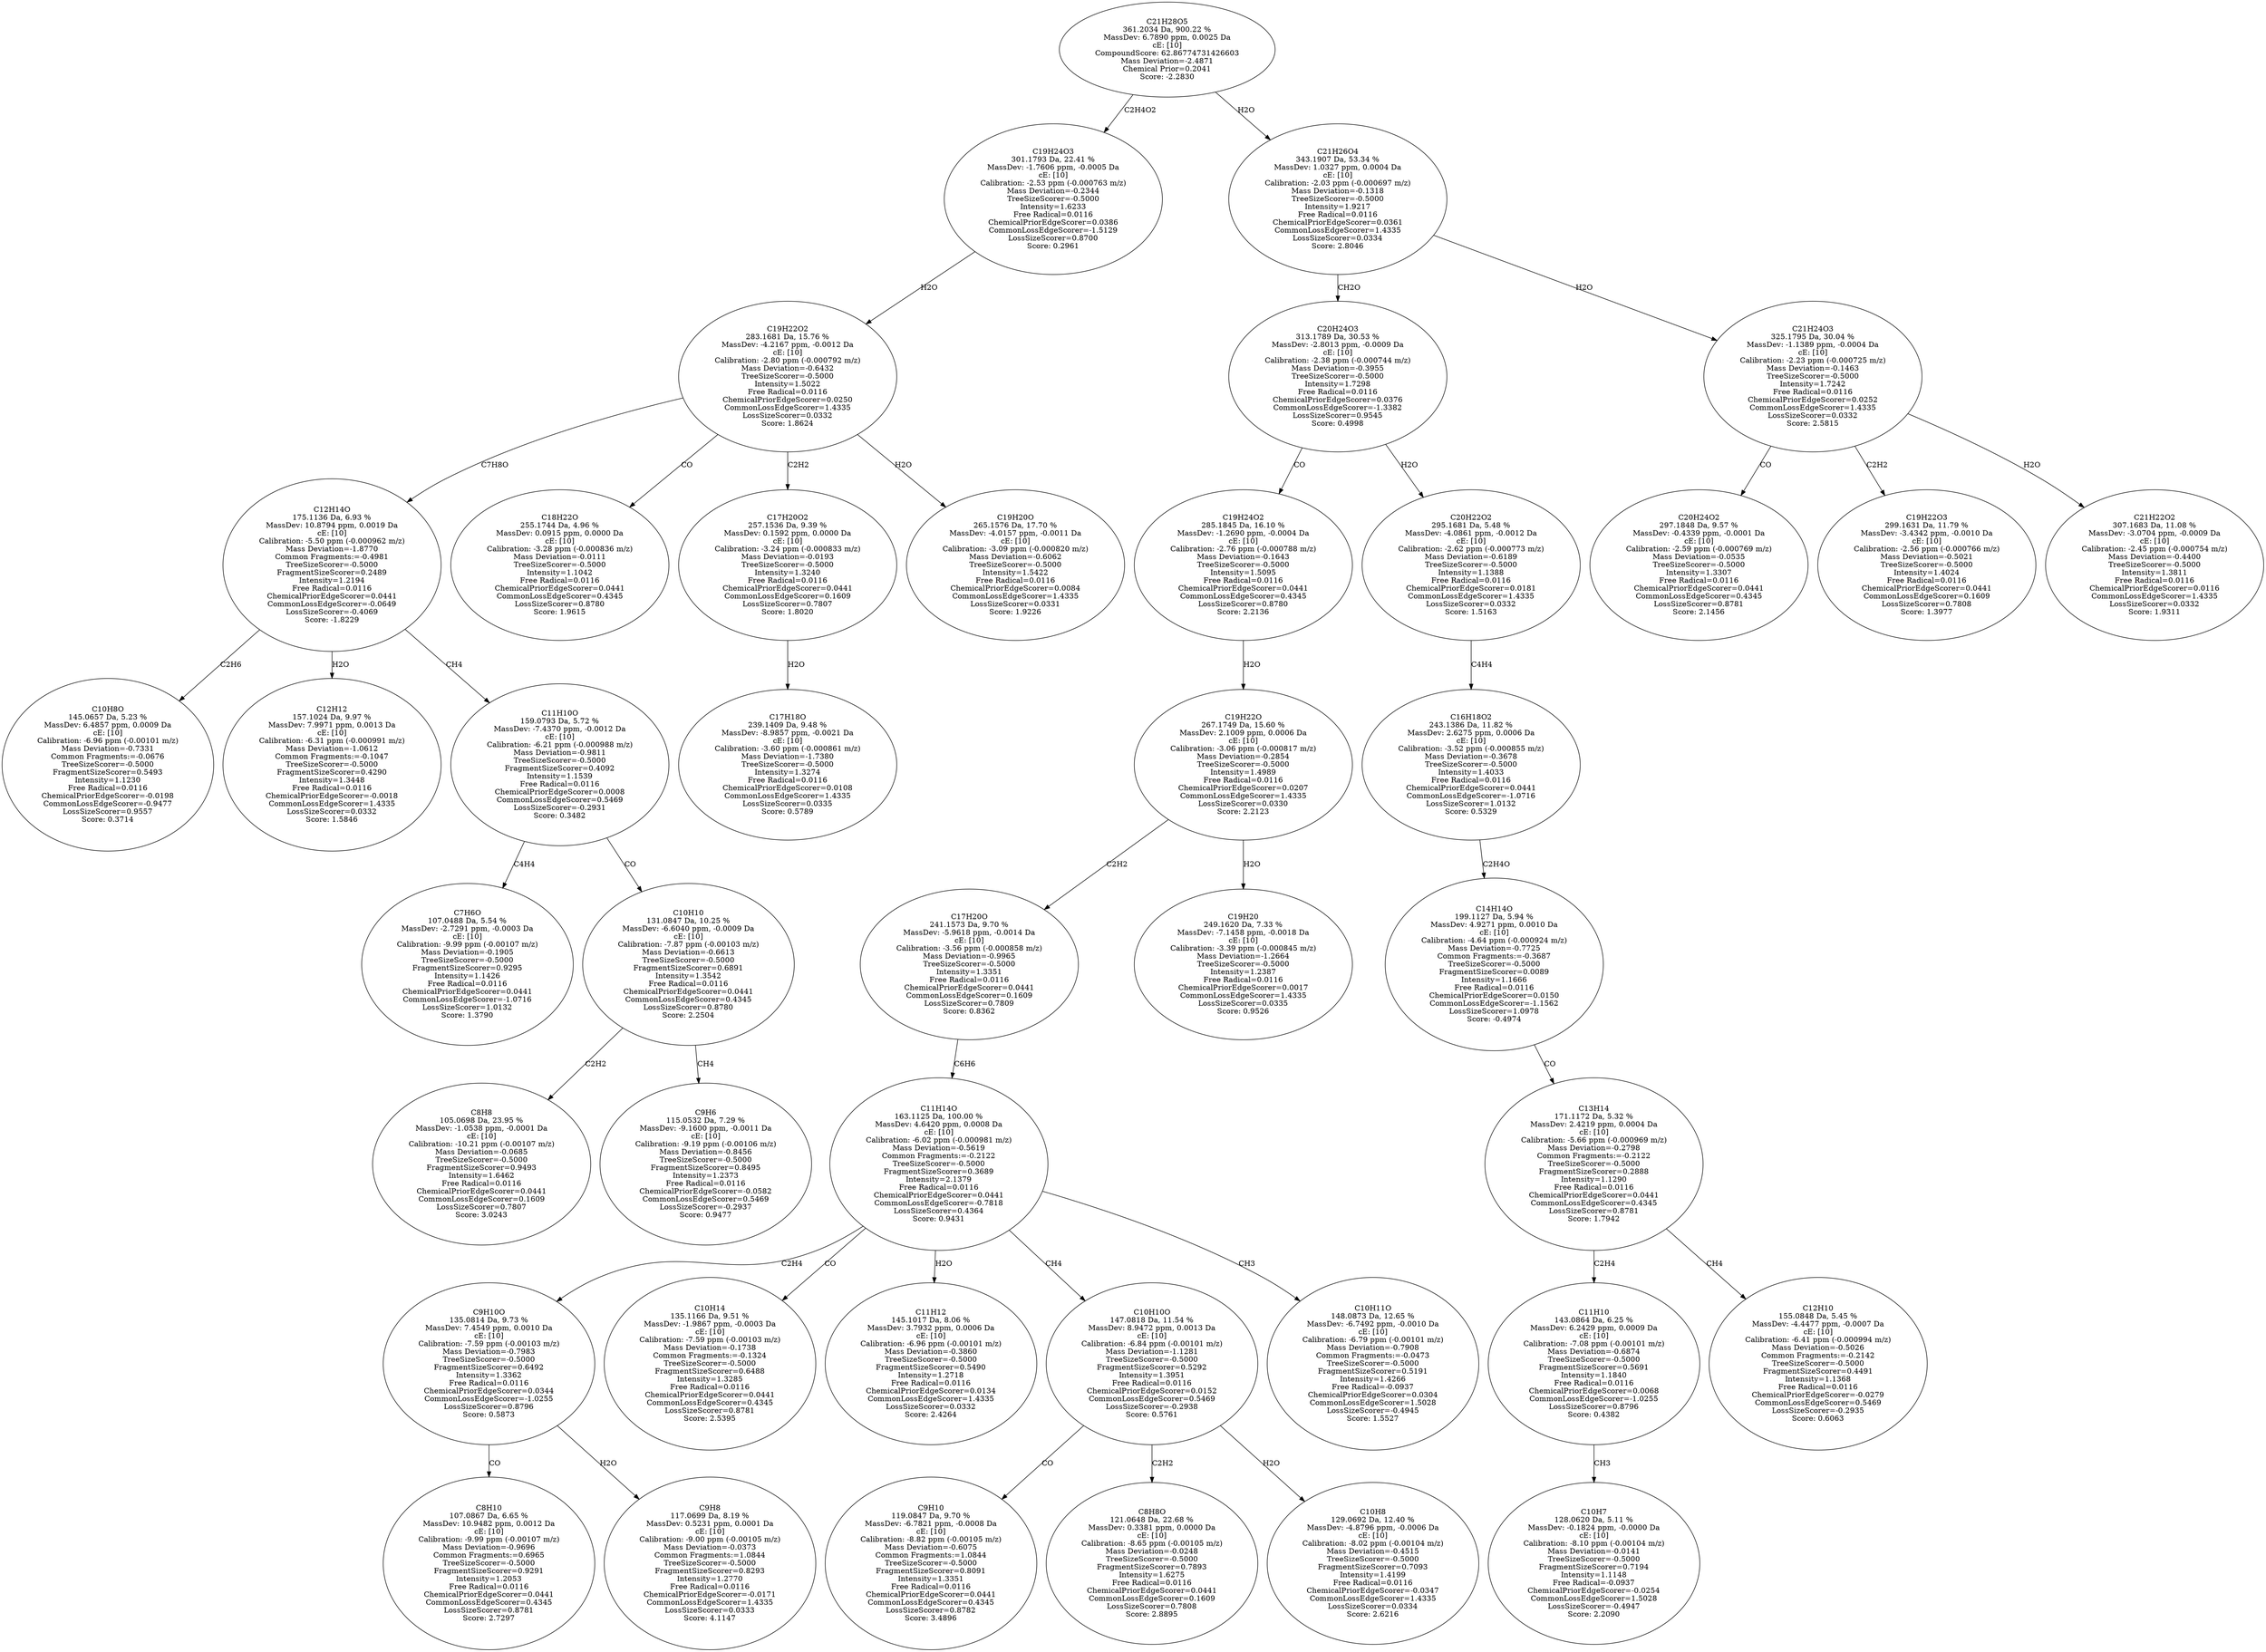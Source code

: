 strict digraph {
v1 [label="C10H8O\n145.0657 Da, 5.23 %\nMassDev: 6.4857 ppm, 0.0009 Da\ncE: [10]\nCalibration: -6.96 ppm (-0.00101 m/z)\nMass Deviation=-0.7331\nCommon Fragments:=-0.0676\nTreeSizeScorer=-0.5000\nFragmentSizeScorer=0.5493\nIntensity=1.1230\nFree Radical=0.0116\nChemicalPriorEdgeScorer=-0.0198\nCommonLossEdgeScorer=-0.9477\nLossSizeScorer=0.9557\nScore: 0.3714"];
v2 [label="C12H12\n157.1024 Da, 9.97 %\nMassDev: 7.9971 ppm, 0.0013 Da\ncE: [10]\nCalibration: -6.31 ppm (-0.000991 m/z)\nMass Deviation=-1.0612\nCommon Fragments:=-0.1047\nTreeSizeScorer=-0.5000\nFragmentSizeScorer=0.4290\nIntensity=1.3448\nFree Radical=0.0116\nChemicalPriorEdgeScorer=-0.0018\nCommonLossEdgeScorer=1.4335\nLossSizeScorer=0.0332\nScore: 1.5846"];
v3 [label="C7H6O\n107.0488 Da, 5.54 %\nMassDev: -2.7291 ppm, -0.0003 Da\ncE: [10]\nCalibration: -9.99 ppm (-0.00107 m/z)\nMass Deviation=-0.1905\nTreeSizeScorer=-0.5000\nFragmentSizeScorer=0.9295\nIntensity=1.1426\nFree Radical=0.0116\nChemicalPriorEdgeScorer=0.0441\nCommonLossEdgeScorer=-1.0716\nLossSizeScorer=1.0132\nScore: 1.3790"];
v4 [label="C8H8\n105.0698 Da, 23.95 %\nMassDev: -1.0538 ppm, -0.0001 Da\ncE: [10]\nCalibration: -10.21 ppm (-0.00107 m/z)\nMass Deviation=-0.0685\nTreeSizeScorer=-0.5000\nFragmentSizeScorer=0.9493\nIntensity=1.6462\nFree Radical=0.0116\nChemicalPriorEdgeScorer=0.0441\nCommonLossEdgeScorer=0.1609\nLossSizeScorer=0.7807\nScore: 3.0243"];
v5 [label="C9H6\n115.0532 Da, 7.29 %\nMassDev: -9.1600 ppm, -0.0011 Da\ncE: [10]\nCalibration: -9.19 ppm (-0.00106 m/z)\nMass Deviation=-0.8456\nTreeSizeScorer=-0.5000\nFragmentSizeScorer=0.8495\nIntensity=1.2373\nFree Radical=0.0116\nChemicalPriorEdgeScorer=-0.0582\nCommonLossEdgeScorer=0.5469\nLossSizeScorer=-0.2937\nScore: 0.9477"];
v6 [label="C10H10\n131.0847 Da, 10.25 %\nMassDev: -6.6040 ppm, -0.0009 Da\ncE: [10]\nCalibration: -7.87 ppm (-0.00103 m/z)\nMass Deviation=-0.6613\nTreeSizeScorer=-0.5000\nFragmentSizeScorer=0.6891\nIntensity=1.3542\nFree Radical=0.0116\nChemicalPriorEdgeScorer=0.0441\nCommonLossEdgeScorer=0.4345\nLossSizeScorer=0.8780\nScore: 2.2504"];
v7 [label="C11H10O\n159.0793 Da, 5.72 %\nMassDev: -7.4370 ppm, -0.0012 Da\ncE: [10]\nCalibration: -6.21 ppm (-0.000988 m/z)\nMass Deviation=-0.9811\nTreeSizeScorer=-0.5000\nFragmentSizeScorer=0.4092\nIntensity=1.1539\nFree Radical=0.0116\nChemicalPriorEdgeScorer=0.0008\nCommonLossEdgeScorer=0.5469\nLossSizeScorer=-0.2931\nScore: 0.3482"];
v8 [label="C12H14O\n175.1136 Da, 6.93 %\nMassDev: 10.8794 ppm, 0.0019 Da\ncE: [10]\nCalibration: -5.50 ppm (-0.000962 m/z)\nMass Deviation=-1.8770\nCommon Fragments:=-0.4981\nTreeSizeScorer=-0.5000\nFragmentSizeScorer=0.2489\nIntensity=1.2194\nFree Radical=0.0116\nChemicalPriorEdgeScorer=0.0441\nCommonLossEdgeScorer=-0.0649\nLossSizeScorer=-0.4069\nScore: -1.8229"];
v9 [label="C18H22O\n255.1744 Da, 4.96 %\nMassDev: 0.0915 ppm, 0.0000 Da\ncE: [10]\nCalibration: -3.28 ppm (-0.000836 m/z)\nMass Deviation=-0.0111\nTreeSizeScorer=-0.5000\nIntensity=1.1042\nFree Radical=0.0116\nChemicalPriorEdgeScorer=0.0441\nCommonLossEdgeScorer=0.4345\nLossSizeScorer=0.8780\nScore: 1.9615"];
v10 [label="C17H18O\n239.1409 Da, 9.48 %\nMassDev: -8.9857 ppm, -0.0021 Da\ncE: [10]\nCalibration: -3.60 ppm (-0.000861 m/z)\nMass Deviation=-1.7380\nTreeSizeScorer=-0.5000\nIntensity=1.3274\nFree Radical=0.0116\nChemicalPriorEdgeScorer=0.0108\nCommonLossEdgeScorer=1.4335\nLossSizeScorer=0.0335\nScore: 0.5789"];
v11 [label="C17H20O2\n257.1536 Da, 9.39 %\nMassDev: 0.1592 ppm, 0.0000 Da\ncE: [10]\nCalibration: -3.24 ppm (-0.000833 m/z)\nMass Deviation=-0.0193\nTreeSizeScorer=-0.5000\nIntensity=1.3240\nFree Radical=0.0116\nChemicalPriorEdgeScorer=0.0441\nCommonLossEdgeScorer=0.1609\nLossSizeScorer=0.7807\nScore: 1.8020"];
v12 [label="C19H20O\n265.1576 Da, 17.70 %\nMassDev: -4.0157 ppm, -0.0011 Da\ncE: [10]\nCalibration: -3.09 ppm (-0.000820 m/z)\nMass Deviation=-0.6062\nTreeSizeScorer=-0.5000\nIntensity=1.5422\nFree Radical=0.0116\nChemicalPriorEdgeScorer=0.0084\nCommonLossEdgeScorer=1.4335\nLossSizeScorer=0.0331\nScore: 1.9226"];
v13 [label="C19H22O2\n283.1681 Da, 15.76 %\nMassDev: -4.2167 ppm, -0.0012 Da\ncE: [10]\nCalibration: -2.80 ppm (-0.000792 m/z)\nMass Deviation=-0.6432\nTreeSizeScorer=-0.5000\nIntensity=1.5022\nFree Radical=0.0116\nChemicalPriorEdgeScorer=0.0250\nCommonLossEdgeScorer=1.4335\nLossSizeScorer=0.0332\nScore: 1.8624"];
v14 [label="C19H24O3\n301.1793 Da, 22.41 %\nMassDev: -1.7606 ppm, -0.0005 Da\ncE: [10]\nCalibration: -2.53 ppm (-0.000763 m/z)\nMass Deviation=-0.2344\nTreeSizeScorer=-0.5000\nIntensity=1.6233\nFree Radical=0.0116\nChemicalPriorEdgeScorer=0.0386\nCommonLossEdgeScorer=-1.5129\nLossSizeScorer=0.8700\nScore: 0.2961"];
v15 [label="C8H10\n107.0867 Da, 6.65 %\nMassDev: 10.9482 ppm, 0.0012 Da\ncE: [10]\nCalibration: -9.99 ppm (-0.00107 m/z)\nMass Deviation=-0.9696\nCommon Fragments:=0.6965\nTreeSizeScorer=-0.5000\nFragmentSizeScorer=0.9291\nIntensity=1.2053\nFree Radical=0.0116\nChemicalPriorEdgeScorer=0.0441\nCommonLossEdgeScorer=0.4345\nLossSizeScorer=0.8781\nScore: 2.7297"];
v16 [label="C9H8\n117.0699 Da, 8.19 %\nMassDev: 0.5231 ppm, 0.0001 Da\ncE: [10]\nCalibration: -9.00 ppm (-0.00105 m/z)\nMass Deviation=-0.0373\nCommon Fragments:=1.0844\nTreeSizeScorer=-0.5000\nFragmentSizeScorer=0.8293\nIntensity=1.2770\nFree Radical=0.0116\nChemicalPriorEdgeScorer=-0.0171\nCommonLossEdgeScorer=1.4335\nLossSizeScorer=0.0333\nScore: 4.1147"];
v17 [label="C9H10O\n135.0814 Da, 9.73 %\nMassDev: 7.4549 ppm, 0.0010 Da\ncE: [10]\nCalibration: -7.59 ppm (-0.00103 m/z)\nMass Deviation=-0.7983\nTreeSizeScorer=-0.5000\nFragmentSizeScorer=0.6492\nIntensity=1.3362\nFree Radical=0.0116\nChemicalPriorEdgeScorer=0.0344\nCommonLossEdgeScorer=-1.0255\nLossSizeScorer=0.8796\nScore: 0.5873"];
v18 [label="C10H14\n135.1166 Da, 9.51 %\nMassDev: -1.9867 ppm, -0.0003 Da\ncE: [10]\nCalibration: -7.59 ppm (-0.00103 m/z)\nMass Deviation=-0.1738\nCommon Fragments:=-0.1324\nTreeSizeScorer=-0.5000\nFragmentSizeScorer=0.6488\nIntensity=1.3285\nFree Radical=0.0116\nChemicalPriorEdgeScorer=0.0441\nCommonLossEdgeScorer=0.4345\nLossSizeScorer=0.8781\nScore: 2.5395"];
v19 [label="C11H12\n145.1017 Da, 8.06 %\nMassDev: 3.7932 ppm, 0.0006 Da\ncE: [10]\nCalibration: -6.96 ppm (-0.00101 m/z)\nMass Deviation=-0.3860\nTreeSizeScorer=-0.5000\nFragmentSizeScorer=0.5490\nIntensity=1.2718\nFree Radical=0.0116\nChemicalPriorEdgeScorer=0.0134\nCommonLossEdgeScorer=1.4335\nLossSizeScorer=0.0332\nScore: 2.4264"];
v20 [label="C9H10\n119.0847 Da, 9.70 %\nMassDev: -6.7821 ppm, -0.0008 Da\ncE: [10]\nCalibration: -8.82 ppm (-0.00105 m/z)\nMass Deviation=-0.6075\nCommon Fragments:=1.0844\nTreeSizeScorer=-0.5000\nFragmentSizeScorer=0.8091\nIntensity=1.3351\nFree Radical=0.0116\nChemicalPriorEdgeScorer=0.0441\nCommonLossEdgeScorer=0.4345\nLossSizeScorer=0.8782\nScore: 3.4896"];
v21 [label="C8H8O\n121.0648 Da, 22.68 %\nMassDev: 0.3381 ppm, 0.0000 Da\ncE: [10]\nCalibration: -8.65 ppm (-0.00105 m/z)\nMass Deviation=-0.0248\nTreeSizeScorer=-0.5000\nFragmentSizeScorer=0.7893\nIntensity=1.6275\nFree Radical=0.0116\nChemicalPriorEdgeScorer=0.0441\nCommonLossEdgeScorer=0.1609\nLossSizeScorer=0.7808\nScore: 2.8895"];
v22 [label="C10H8\n129.0692 Da, 12.40 %\nMassDev: -4.8796 ppm, -0.0006 Da\ncE: [10]\nCalibration: -8.02 ppm (-0.00104 m/z)\nMass Deviation=-0.4515\nTreeSizeScorer=-0.5000\nFragmentSizeScorer=0.7093\nIntensity=1.4199\nFree Radical=0.0116\nChemicalPriorEdgeScorer=-0.0347\nCommonLossEdgeScorer=1.4335\nLossSizeScorer=0.0334\nScore: 2.6216"];
v23 [label="C10H10O\n147.0818 Da, 11.54 %\nMassDev: 8.9472 ppm, 0.0013 Da\ncE: [10]\nCalibration: -6.84 ppm (-0.00101 m/z)\nMass Deviation=-1.1281\nTreeSizeScorer=-0.5000\nFragmentSizeScorer=0.5292\nIntensity=1.3951\nFree Radical=0.0116\nChemicalPriorEdgeScorer=0.0152\nCommonLossEdgeScorer=0.5469\nLossSizeScorer=-0.2938\nScore: 0.5761"];
v24 [label="C10H11O\n148.0873 Da, 12.65 %\nMassDev: -6.7492 ppm, -0.0010 Da\ncE: [10]\nCalibration: -6.79 ppm (-0.00101 m/z)\nMass Deviation=-0.7908\nCommon Fragments:=-0.0473\nTreeSizeScorer=-0.5000\nFragmentSizeScorer=0.5191\nIntensity=1.4266\nFree Radical=-0.0937\nChemicalPriorEdgeScorer=0.0304\nCommonLossEdgeScorer=1.5028\nLossSizeScorer=-0.4945\nScore: 1.5527"];
v25 [label="C11H14O\n163.1125 Da, 100.00 %\nMassDev: 4.6420 ppm, 0.0008 Da\ncE: [10]\nCalibration: -6.02 ppm (-0.000981 m/z)\nMass Deviation=-0.5619\nCommon Fragments:=-0.2122\nTreeSizeScorer=-0.5000\nFragmentSizeScorer=0.3689\nIntensity=2.1379\nFree Radical=0.0116\nChemicalPriorEdgeScorer=0.0441\nCommonLossEdgeScorer=-0.7818\nLossSizeScorer=0.4364\nScore: 0.9431"];
v26 [label="C17H20O\n241.1573 Da, 9.70 %\nMassDev: -5.9618 ppm, -0.0014 Da\ncE: [10]\nCalibration: -3.56 ppm (-0.000858 m/z)\nMass Deviation=-0.9965\nTreeSizeScorer=-0.5000\nIntensity=1.3351\nFree Radical=0.0116\nChemicalPriorEdgeScorer=0.0441\nCommonLossEdgeScorer=0.1609\nLossSizeScorer=0.7809\nScore: 0.8362"];
v27 [label="C19H20\n249.1620 Da, 7.33 %\nMassDev: -7.1458 ppm, -0.0018 Da\ncE: [10]\nCalibration: -3.39 ppm (-0.000845 m/z)\nMass Deviation=-1.2664\nTreeSizeScorer=-0.5000\nIntensity=1.2387\nFree Radical=0.0116\nChemicalPriorEdgeScorer=0.0017\nCommonLossEdgeScorer=1.4335\nLossSizeScorer=0.0335\nScore: 0.9526"];
v28 [label="C19H22O\n267.1749 Da, 15.60 %\nMassDev: 2.1009 ppm, 0.0006 Da\ncE: [10]\nCalibration: -3.06 ppm (-0.000817 m/z)\nMass Deviation=-0.2854\nTreeSizeScorer=-0.5000\nIntensity=1.4989\nFree Radical=0.0116\nChemicalPriorEdgeScorer=0.0207\nCommonLossEdgeScorer=1.4335\nLossSizeScorer=0.0330\nScore: 2.2123"];
v29 [label="C19H24O2\n285.1845 Da, 16.10 %\nMassDev: -1.2690 ppm, -0.0004 Da\ncE: [10]\nCalibration: -2.76 ppm (-0.000788 m/z)\nMass Deviation=-0.1643\nTreeSizeScorer=-0.5000\nIntensity=1.5095\nFree Radical=0.0116\nChemicalPriorEdgeScorer=0.0441\nCommonLossEdgeScorer=0.4345\nLossSizeScorer=0.8780\nScore: 2.2136"];
v30 [label="C10H7\n128.0620 Da, 5.11 %\nMassDev: -0.1824 ppm, -0.0000 Da\ncE: [10]\nCalibration: -8.10 ppm (-0.00104 m/z)\nMass Deviation=-0.0141\nTreeSizeScorer=-0.5000\nFragmentSizeScorer=0.7194\nIntensity=1.1148\nFree Radical=-0.0937\nChemicalPriorEdgeScorer=-0.0254\nCommonLossEdgeScorer=1.5028\nLossSizeScorer=-0.4947\nScore: 2.2090"];
v31 [label="C11H10\n143.0864 Da, 6.25 %\nMassDev: 6.2429 ppm, 0.0009 Da\ncE: [10]\nCalibration: -7.08 ppm (-0.00101 m/z)\nMass Deviation=-0.6874\nTreeSizeScorer=-0.5000\nFragmentSizeScorer=0.5691\nIntensity=1.1840\nFree Radical=0.0116\nChemicalPriorEdgeScorer=0.0068\nCommonLossEdgeScorer=-1.0255\nLossSizeScorer=0.8796\nScore: 0.4382"];
v32 [label="C12H10\n155.0848 Da, 5.45 %\nMassDev: -4.4477 ppm, -0.0007 Da\ncE: [10]\nCalibration: -6.41 ppm (-0.000994 m/z)\nMass Deviation=-0.5026\nCommon Fragments:=-0.2142\nTreeSizeScorer=-0.5000\nFragmentSizeScorer=0.4491\nIntensity=1.1368\nFree Radical=0.0116\nChemicalPriorEdgeScorer=-0.0279\nCommonLossEdgeScorer=0.5469\nLossSizeScorer=-0.2935\nScore: 0.6063"];
v33 [label="C13H14\n171.1172 Da, 5.32 %\nMassDev: 2.4219 ppm, 0.0004 Da\ncE: [10]\nCalibration: -5.66 ppm (-0.000969 m/z)\nMass Deviation=-0.2798\nCommon Fragments:=-0.2122\nTreeSizeScorer=-0.5000\nFragmentSizeScorer=0.2888\nIntensity=1.1290\nFree Radical=0.0116\nChemicalPriorEdgeScorer=0.0441\nCommonLossEdgeScorer=0.4345\nLossSizeScorer=0.8781\nScore: 1.7942"];
v34 [label="C14H14O\n199.1127 Da, 5.94 %\nMassDev: 4.9271 ppm, 0.0010 Da\ncE: [10]\nCalibration: -4.64 ppm (-0.000924 m/z)\nMass Deviation=-0.7725\nCommon Fragments:=-0.3687\nTreeSizeScorer=-0.5000\nFragmentSizeScorer=0.0089\nIntensity=1.1666\nFree Radical=0.0116\nChemicalPriorEdgeScorer=0.0150\nCommonLossEdgeScorer=-1.1562\nLossSizeScorer=1.0978\nScore: -0.4974"];
v35 [label="C16H18O2\n243.1386 Da, 11.82 %\nMassDev: 2.6275 ppm, 0.0006 Da\ncE: [10]\nCalibration: -3.52 ppm (-0.000855 m/z)\nMass Deviation=-0.3678\nTreeSizeScorer=-0.5000\nIntensity=1.4033\nFree Radical=0.0116\nChemicalPriorEdgeScorer=0.0441\nCommonLossEdgeScorer=-1.0716\nLossSizeScorer=1.0132\nScore: 0.5329"];
v36 [label="C20H22O2\n295.1681 Da, 5.48 %\nMassDev: -4.0861 ppm, -0.0012 Da\ncE: [10]\nCalibration: -2.62 ppm (-0.000773 m/z)\nMass Deviation=-0.6189\nTreeSizeScorer=-0.5000\nIntensity=1.1388\nFree Radical=0.0116\nChemicalPriorEdgeScorer=0.0181\nCommonLossEdgeScorer=1.4335\nLossSizeScorer=0.0332\nScore: 1.5163"];
v37 [label="C20H24O3\n313.1789 Da, 30.53 %\nMassDev: -2.8013 ppm, -0.0009 Da\ncE: [10]\nCalibration: -2.38 ppm (-0.000744 m/z)\nMass Deviation=-0.3955\nTreeSizeScorer=-0.5000\nIntensity=1.7298\nFree Radical=0.0116\nChemicalPriorEdgeScorer=0.0376\nCommonLossEdgeScorer=-1.3382\nLossSizeScorer=0.9545\nScore: 0.4998"];
v38 [label="C20H24O2\n297.1848 Da, 9.57 %\nMassDev: -0.4339 ppm, -0.0001 Da\ncE: [10]\nCalibration: -2.59 ppm (-0.000769 m/z)\nMass Deviation=-0.0535\nTreeSizeScorer=-0.5000\nIntensity=1.3307\nFree Radical=0.0116\nChemicalPriorEdgeScorer=0.0441\nCommonLossEdgeScorer=0.4345\nLossSizeScorer=0.8781\nScore: 2.1456"];
v39 [label="C19H22O3\n299.1631 Da, 11.79 %\nMassDev: -3.4342 ppm, -0.0010 Da\ncE: [10]\nCalibration: -2.56 ppm (-0.000766 m/z)\nMass Deviation=-0.5021\nTreeSizeScorer=-0.5000\nIntensity=1.4024\nFree Radical=0.0116\nChemicalPriorEdgeScorer=0.0441\nCommonLossEdgeScorer=0.1609\nLossSizeScorer=0.7808\nScore: 1.3977"];
v40 [label="C21H22O2\n307.1683 Da, 11.08 %\nMassDev: -3.0704 ppm, -0.0009 Da\ncE: [10]\nCalibration: -2.45 ppm (-0.000754 m/z)\nMass Deviation=-0.4400\nTreeSizeScorer=-0.5000\nIntensity=1.3811\nFree Radical=0.0116\nChemicalPriorEdgeScorer=0.0116\nCommonLossEdgeScorer=1.4335\nLossSizeScorer=0.0332\nScore: 1.9311"];
v41 [label="C21H24O3\n325.1795 Da, 30.04 %\nMassDev: -1.1389 ppm, -0.0004 Da\ncE: [10]\nCalibration: -2.23 ppm (-0.000725 m/z)\nMass Deviation=-0.1463\nTreeSizeScorer=-0.5000\nIntensity=1.7242\nFree Radical=0.0116\nChemicalPriorEdgeScorer=0.0252\nCommonLossEdgeScorer=1.4335\nLossSizeScorer=0.0332\nScore: 2.5815"];
v42 [label="C21H26O4\n343.1907 Da, 53.34 %\nMassDev: 1.0327 ppm, 0.0004 Da\ncE: [10]\nCalibration: -2.03 ppm (-0.000697 m/z)\nMass Deviation=-0.1318\nTreeSizeScorer=-0.5000\nIntensity=1.9217\nFree Radical=0.0116\nChemicalPriorEdgeScorer=0.0361\nCommonLossEdgeScorer=1.4335\nLossSizeScorer=0.0334\nScore: 2.8046"];
v43 [label="C21H28O5\n361.2034 Da, 900.22 %\nMassDev: 6.7890 ppm, 0.0025 Da\ncE: [10]\nCompoundScore: 62.86774731426603\nMass Deviation=-2.4871\nChemical Prior=0.2041\nScore: -2.2830"];
v8 -> v1 [label="C2H6"];
v8 -> v2 [label="H2O"];
v7 -> v3 [label="C4H4"];
v6 -> v4 [label="C2H2"];
v6 -> v5 [label="CH4"];
v7 -> v6 [label="CO"];
v8 -> v7 [label="CH4"];
v13 -> v8 [label="C7H8O"];
v13 -> v9 [label="CO"];
v11 -> v10 [label="H2O"];
v13 -> v11 [label="C2H2"];
v13 -> v12 [label="H2O"];
v14 -> v13 [label="H2O"];
v43 -> v14 [label="C2H4O2"];
v17 -> v15 [label="CO"];
v17 -> v16 [label="H2O"];
v25 -> v17 [label="C2H4"];
v25 -> v18 [label="CO"];
v25 -> v19 [label="H2O"];
v23 -> v20 [label="CO"];
v23 -> v21 [label="C2H2"];
v23 -> v22 [label="H2O"];
v25 -> v23 [label="CH4"];
v25 -> v24 [label="CH3"];
v26 -> v25 [label="C6H6"];
v28 -> v26 [label="C2H2"];
v28 -> v27 [label="H2O"];
v29 -> v28 [label="H2O"];
v37 -> v29 [label="CO"];
v31 -> v30 [label="CH3"];
v33 -> v31 [label="C2H4"];
v33 -> v32 [label="CH4"];
v34 -> v33 [label="CO"];
v35 -> v34 [label="C2H4O"];
v36 -> v35 [label="C4H4"];
v37 -> v36 [label="H2O"];
v42 -> v37 [label="CH2O"];
v41 -> v38 [label="CO"];
v41 -> v39 [label="C2H2"];
v41 -> v40 [label="H2O"];
v42 -> v41 [label="H2O"];
v43 -> v42 [label="H2O"];
}